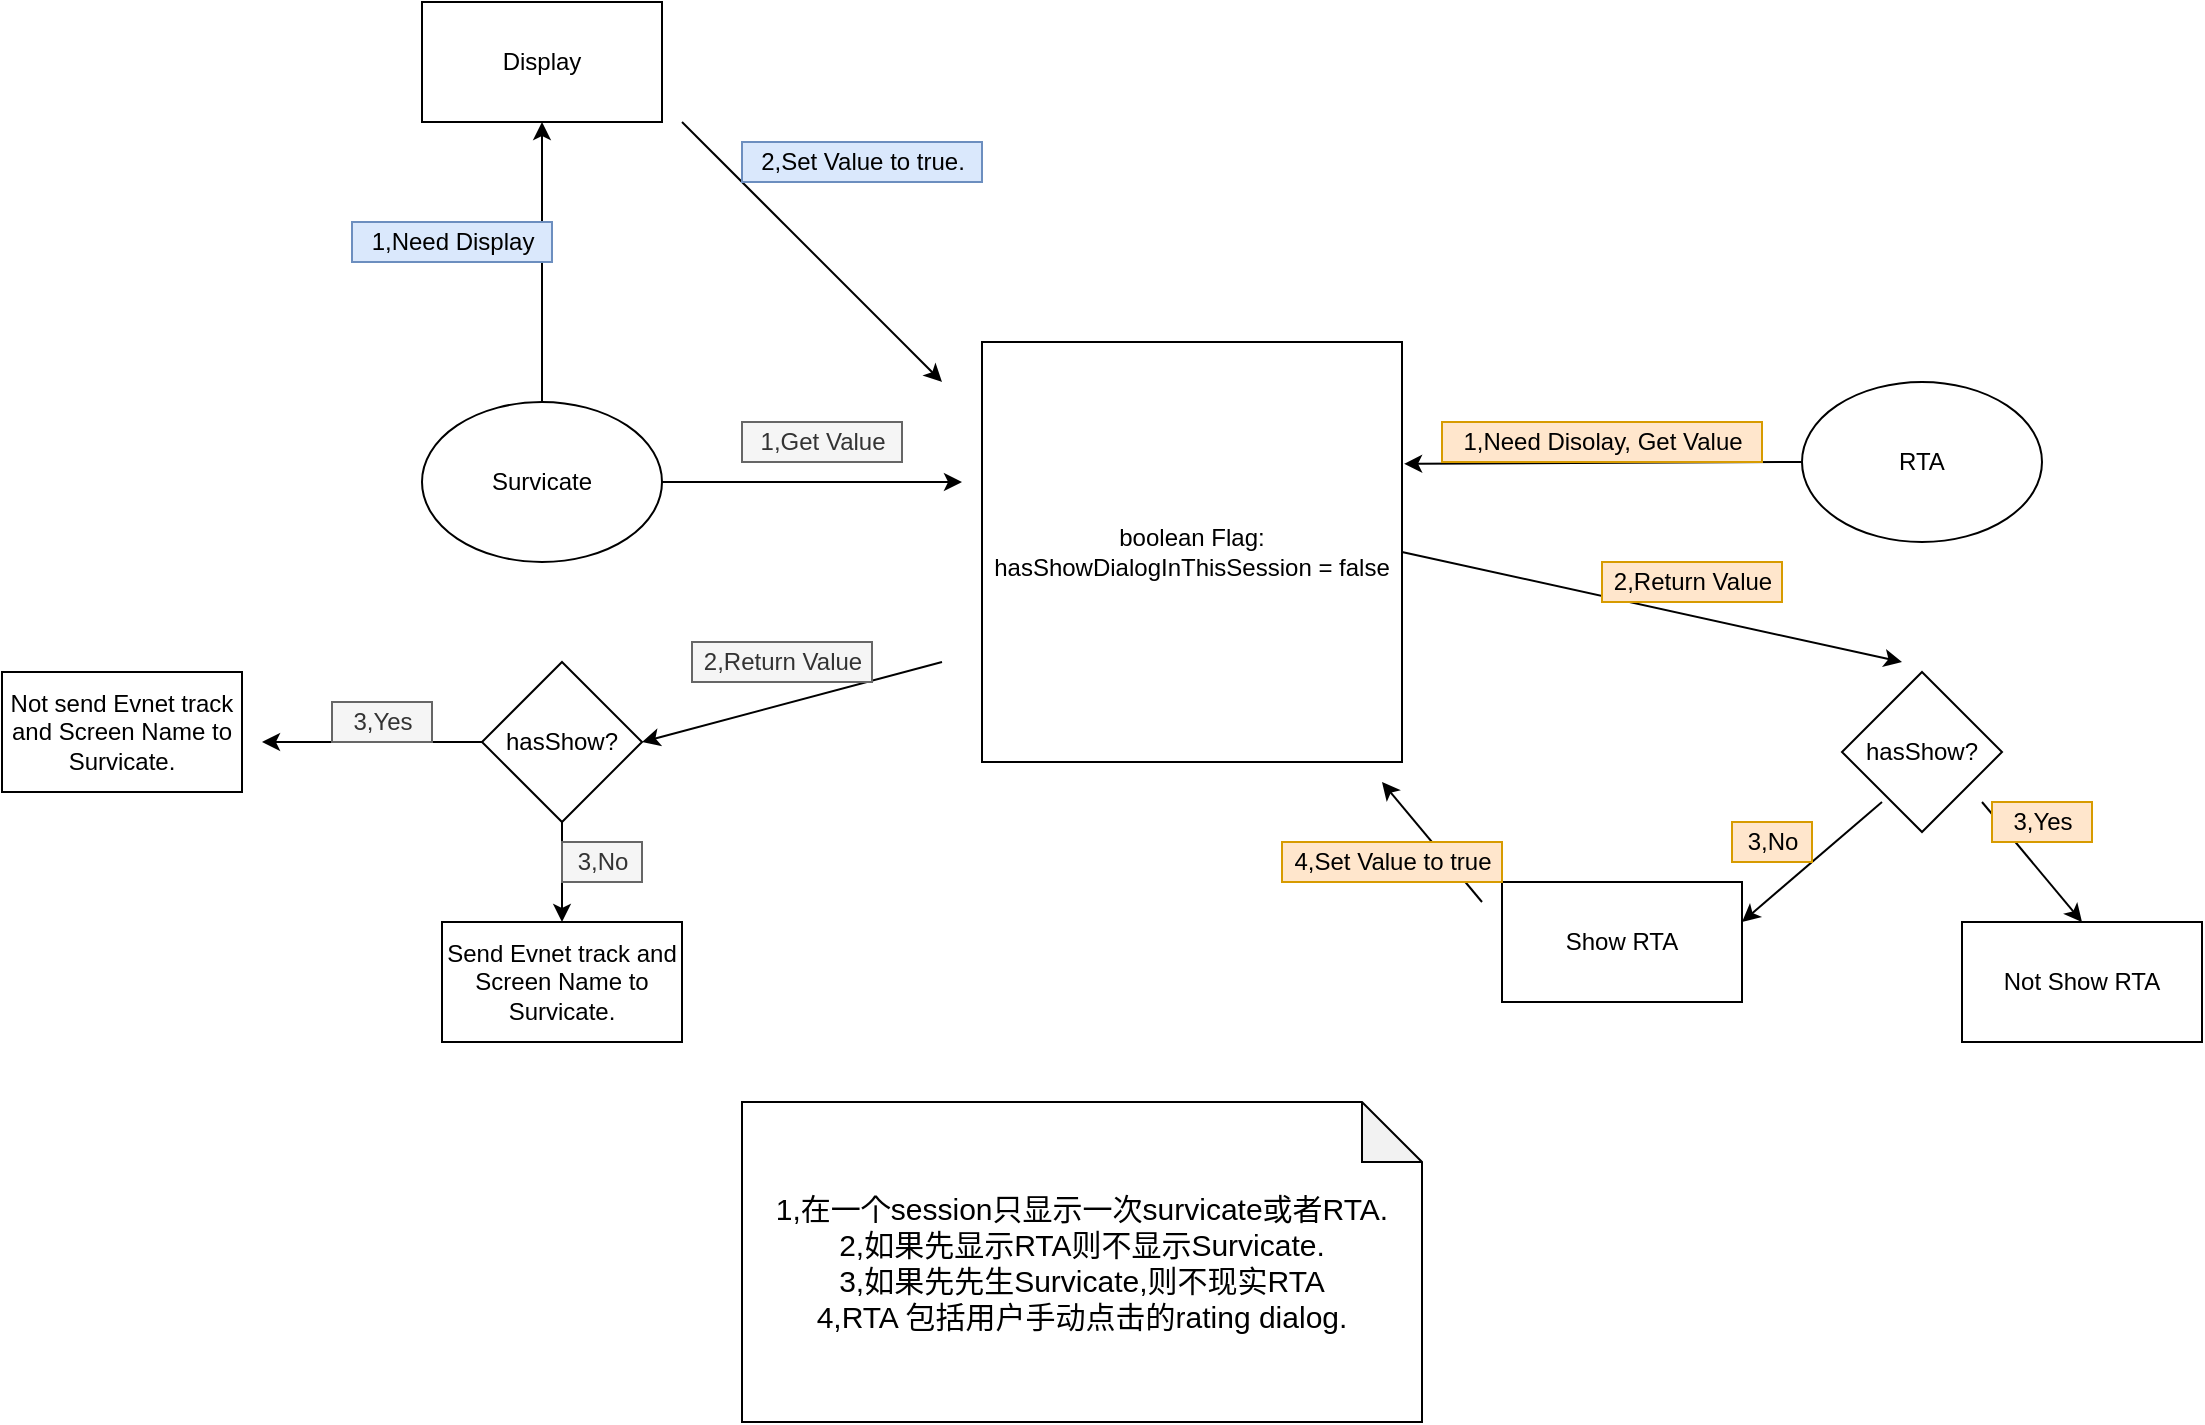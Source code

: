 <mxfile version="14.9.9" type="github">
  <diagram id="P343dZp7T-6IgL0GNXL0" name="第 1 页">
    <mxGraphModel dx="2208" dy="769" grid="1" gridSize="10" guides="1" tooltips="1" connect="1" arrows="1" fold="1" page="1" pageScale="1" pageWidth="827" pageHeight="1169" math="0" shadow="0">
      <root>
        <mxCell id="0" />
        <mxCell id="1" parent="0" />
        <mxCell id="tso4i_eMz35XOaHtk0zO-8" style="edgeStyle=orthogonalEdgeStyle;rounded=0;orthogonalLoop=1;jettySize=auto;html=1;" edge="1" parent="1" source="tso4i_eMz35XOaHtk0zO-2">
          <mxGeometry relative="1" as="geometry">
            <mxPoint x="270" y="430" as="targetPoint" />
          </mxGeometry>
        </mxCell>
        <mxCell id="tso4i_eMz35XOaHtk0zO-2" value="Survicate" style="ellipse;whiteSpace=wrap;html=1;" vertex="1" parent="1">
          <mxGeometry y="390" width="120" height="80" as="geometry" />
        </mxCell>
        <mxCell id="tso4i_eMz35XOaHtk0zO-3" value="RTA" style="ellipse;whiteSpace=wrap;html=1;" vertex="1" parent="1">
          <mxGeometry x="690" y="380" width="120" height="80" as="geometry" />
        </mxCell>
        <mxCell id="tso4i_eMz35XOaHtk0zO-4" value="boolean Flag: hasShowDialogInThisSession = false" style="rounded=0;whiteSpace=wrap;html=1;" vertex="1" parent="1">
          <mxGeometry x="280" y="360" width="210" height="210" as="geometry" />
        </mxCell>
        <mxCell id="tso4i_eMz35XOaHtk0zO-9" value="1,Get Value" style="text;html=1;align=center;verticalAlign=middle;resizable=0;points=[];autosize=1;strokeColor=#666666;fillColor=#f5f5f5;fontColor=#333333;" vertex="1" parent="1">
          <mxGeometry x="160" y="400" width="80" height="20" as="geometry" />
        </mxCell>
        <mxCell id="tso4i_eMz35XOaHtk0zO-13" value="" style="endArrow=classic;html=1;" edge="1" parent="1">
          <mxGeometry width="50" height="50" relative="1" as="geometry">
            <mxPoint x="260" y="520" as="sourcePoint" />
            <mxPoint x="110" y="560" as="targetPoint" />
          </mxGeometry>
        </mxCell>
        <mxCell id="tso4i_eMz35XOaHtk0zO-14" value="2,Return Value" style="text;html=1;align=center;verticalAlign=middle;resizable=0;points=[];autosize=1;strokeColor=#666666;fillColor=#f5f5f5;fontColor=#333333;" vertex="1" parent="1">
          <mxGeometry x="135" y="510" width="90" height="20" as="geometry" />
        </mxCell>
        <mxCell id="tso4i_eMz35XOaHtk0zO-18" style="edgeStyle=orthogonalEdgeStyle;rounded=0;orthogonalLoop=1;jettySize=auto;html=1;" edge="1" parent="1" source="tso4i_eMz35XOaHtk0zO-15">
          <mxGeometry relative="1" as="geometry">
            <mxPoint x="-80" y="560" as="targetPoint" />
          </mxGeometry>
        </mxCell>
        <mxCell id="tso4i_eMz35XOaHtk0zO-21" style="edgeStyle=orthogonalEdgeStyle;rounded=0;orthogonalLoop=1;jettySize=auto;html=1;entryX=0.5;entryY=0;entryDx=0;entryDy=0;" edge="1" parent="1" source="tso4i_eMz35XOaHtk0zO-15" target="tso4i_eMz35XOaHtk0zO-20">
          <mxGeometry relative="1" as="geometry" />
        </mxCell>
        <mxCell id="tso4i_eMz35XOaHtk0zO-15" value="hasShow?" style="rhombus;whiteSpace=wrap;html=1;" vertex="1" parent="1">
          <mxGeometry x="30" y="520" width="80" height="80" as="geometry" />
        </mxCell>
        <mxCell id="tso4i_eMz35XOaHtk0zO-16" value="Not send Evnet track and Screen Name to Survicate." style="rounded=0;whiteSpace=wrap;html=1;" vertex="1" parent="1">
          <mxGeometry x="-210" y="525" width="120" height="60" as="geometry" />
        </mxCell>
        <mxCell id="tso4i_eMz35XOaHtk0zO-19" value="3,Yes" style="text;html=1;align=center;verticalAlign=middle;resizable=0;points=[];autosize=1;strokeColor=#666666;fillColor=#f5f5f5;fontColor=#333333;" vertex="1" parent="1">
          <mxGeometry x="-45" y="540" width="50" height="20" as="geometry" />
        </mxCell>
        <mxCell id="tso4i_eMz35XOaHtk0zO-20" value="Send Evnet track and Screen Name to Survicate." style="rounded=0;whiteSpace=wrap;html=1;" vertex="1" parent="1">
          <mxGeometry x="10" y="650" width="120" height="60" as="geometry" />
        </mxCell>
        <mxCell id="tso4i_eMz35XOaHtk0zO-22" value="3,No" style="text;html=1;align=center;verticalAlign=middle;resizable=0;points=[];autosize=1;strokeColor=#666666;fillColor=#f5f5f5;fontColor=#333333;" vertex="1" parent="1">
          <mxGeometry x="70" y="610" width="40" height="20" as="geometry" />
        </mxCell>
        <mxCell id="tso4i_eMz35XOaHtk0zO-24" value="Display" style="rounded=0;whiteSpace=wrap;html=1;" vertex="1" parent="1">
          <mxGeometry y="190" width="120" height="60" as="geometry" />
        </mxCell>
        <mxCell id="tso4i_eMz35XOaHtk0zO-25" value="" style="endArrow=classic;html=1;entryX=0.5;entryY=1;entryDx=0;entryDy=0;exitX=0.5;exitY=0;exitDx=0;exitDy=0;" edge="1" parent="1" source="tso4i_eMz35XOaHtk0zO-2" target="tso4i_eMz35XOaHtk0zO-24">
          <mxGeometry width="50" height="50" relative="1" as="geometry">
            <mxPoint x="210" y="450" as="sourcePoint" />
            <mxPoint x="260" y="400" as="targetPoint" />
          </mxGeometry>
        </mxCell>
        <mxCell id="tso4i_eMz35XOaHtk0zO-26" value="" style="endArrow=classic;html=1;" edge="1" parent="1">
          <mxGeometry width="50" height="50" relative="1" as="geometry">
            <mxPoint x="130" y="250" as="sourcePoint" />
            <mxPoint x="260" y="380" as="targetPoint" />
          </mxGeometry>
        </mxCell>
        <mxCell id="tso4i_eMz35XOaHtk0zO-27" value="2,Set Value to true." style="text;html=1;align=center;verticalAlign=middle;resizable=0;points=[];autosize=1;strokeColor=#6c8ebf;fillColor=#dae8fc;" vertex="1" parent="1">
          <mxGeometry x="160" y="260" width="120" height="20" as="geometry" />
        </mxCell>
        <mxCell id="tso4i_eMz35XOaHtk0zO-28" value="1,Need Display" style="text;html=1;align=center;verticalAlign=middle;resizable=0;points=[];autosize=1;strokeColor=#6c8ebf;fillColor=#dae8fc;" vertex="1" parent="1">
          <mxGeometry x="-35" y="300" width="100" height="20" as="geometry" />
        </mxCell>
        <mxCell id="tso4i_eMz35XOaHtk0zO-29" value="" style="endArrow=classic;html=1;entryX=1.005;entryY=0.29;entryDx=0;entryDy=0;entryPerimeter=0;exitX=0;exitY=0.5;exitDx=0;exitDy=0;" edge="1" parent="1" source="tso4i_eMz35XOaHtk0zO-3" target="tso4i_eMz35XOaHtk0zO-4">
          <mxGeometry width="50" height="50" relative="1" as="geometry">
            <mxPoint x="350" y="450" as="sourcePoint" />
            <mxPoint x="400" y="400" as="targetPoint" />
          </mxGeometry>
        </mxCell>
        <mxCell id="tso4i_eMz35XOaHtk0zO-30" value="1,Need Disolay, Get Value" style="text;html=1;align=center;verticalAlign=middle;resizable=0;points=[];autosize=1;strokeColor=#d79b00;fillColor=#ffe6cc;" vertex="1" parent="1">
          <mxGeometry x="510" y="400" width="160" height="20" as="geometry" />
        </mxCell>
        <mxCell id="tso4i_eMz35XOaHtk0zO-31" value="hasShow?" style="rhombus;whiteSpace=wrap;html=1;" vertex="1" parent="1">
          <mxGeometry x="710" y="525" width="80" height="80" as="geometry" />
        </mxCell>
        <mxCell id="tso4i_eMz35XOaHtk0zO-32" value="" style="endArrow=classic;html=1;exitX=1;exitY=0.5;exitDx=0;exitDy=0;" edge="1" parent="1" source="tso4i_eMz35XOaHtk0zO-4">
          <mxGeometry width="50" height="50" relative="1" as="geometry">
            <mxPoint x="350" y="450" as="sourcePoint" />
            <mxPoint x="740" y="520" as="targetPoint" />
          </mxGeometry>
        </mxCell>
        <mxCell id="tso4i_eMz35XOaHtk0zO-33" value="2,Return Value" style="text;html=1;align=center;verticalAlign=middle;resizable=0;points=[];autosize=1;strokeColor=#d79b00;fillColor=#ffe6cc;" vertex="1" parent="1">
          <mxGeometry x="590" y="470" width="90" height="20" as="geometry" />
        </mxCell>
        <mxCell id="tso4i_eMz35XOaHtk0zO-34" value="Show RTA" style="rounded=0;whiteSpace=wrap;html=1;" vertex="1" parent="1">
          <mxGeometry x="540" y="630" width="120" height="60" as="geometry" />
        </mxCell>
        <mxCell id="tso4i_eMz35XOaHtk0zO-35" value="" style="endArrow=classic;html=1;" edge="1" parent="1">
          <mxGeometry width="50" height="50" relative="1" as="geometry">
            <mxPoint x="730" y="590" as="sourcePoint" />
            <mxPoint x="660" y="650" as="targetPoint" />
          </mxGeometry>
        </mxCell>
        <mxCell id="tso4i_eMz35XOaHtk0zO-36" value="" style="endArrow=classic;html=1;" edge="1" parent="1">
          <mxGeometry width="50" height="50" relative="1" as="geometry">
            <mxPoint x="530" y="640" as="sourcePoint" />
            <mxPoint x="480" y="580" as="targetPoint" />
          </mxGeometry>
        </mxCell>
        <mxCell id="tso4i_eMz35XOaHtk0zO-37" value="4,Set Value to true" style="text;html=1;align=center;verticalAlign=middle;resizable=0;points=[];autosize=1;strokeColor=#d79b00;fillColor=#ffe6cc;" vertex="1" parent="1">
          <mxGeometry x="430" y="610" width="110" height="20" as="geometry" />
        </mxCell>
        <mxCell id="tso4i_eMz35XOaHtk0zO-38" value="3,No" style="text;html=1;align=center;verticalAlign=middle;resizable=0;points=[];autosize=1;strokeColor=#d79b00;fillColor=#ffe6cc;" vertex="1" parent="1">
          <mxGeometry x="655" y="600" width="40" height="20" as="geometry" />
        </mxCell>
        <mxCell id="tso4i_eMz35XOaHtk0zO-41" value="Not Show RTA" style="rounded=0;whiteSpace=wrap;html=1;" vertex="1" parent="1">
          <mxGeometry x="770" y="650" width="120" height="60" as="geometry" />
        </mxCell>
        <mxCell id="tso4i_eMz35XOaHtk0zO-42" value="" style="endArrow=classic;html=1;entryX=0.5;entryY=0;entryDx=0;entryDy=0;" edge="1" parent="1" target="tso4i_eMz35XOaHtk0zO-41">
          <mxGeometry width="50" height="50" relative="1" as="geometry">
            <mxPoint x="780" y="590" as="sourcePoint" />
            <mxPoint x="400" y="400" as="targetPoint" />
          </mxGeometry>
        </mxCell>
        <mxCell id="tso4i_eMz35XOaHtk0zO-43" value="3,Yes" style="text;html=1;align=center;verticalAlign=middle;resizable=0;points=[];autosize=1;strokeColor=#d79b00;fillColor=#ffe6cc;" vertex="1" parent="1">
          <mxGeometry x="785" y="590" width="50" height="20" as="geometry" />
        </mxCell>
        <mxCell id="tso4i_eMz35XOaHtk0zO-46" value="&lt;font style=&quot;font-size: 15px&quot;&gt;1,在一个session只显示一次survicate或者RTA.&lt;br&gt;2,如果先显示RTA则不显示Survicate.&lt;br&gt;3,如果先先生Survicate,则不现实RTA&lt;br&gt;4,RTA 包括用户手动点击的rating dialog.&lt;/font&gt;" style="shape=note;whiteSpace=wrap;html=1;backgroundOutline=1;darkOpacity=0.05;" vertex="1" parent="1">
          <mxGeometry x="160" y="740" width="340" height="160" as="geometry" />
        </mxCell>
      </root>
    </mxGraphModel>
  </diagram>
</mxfile>
